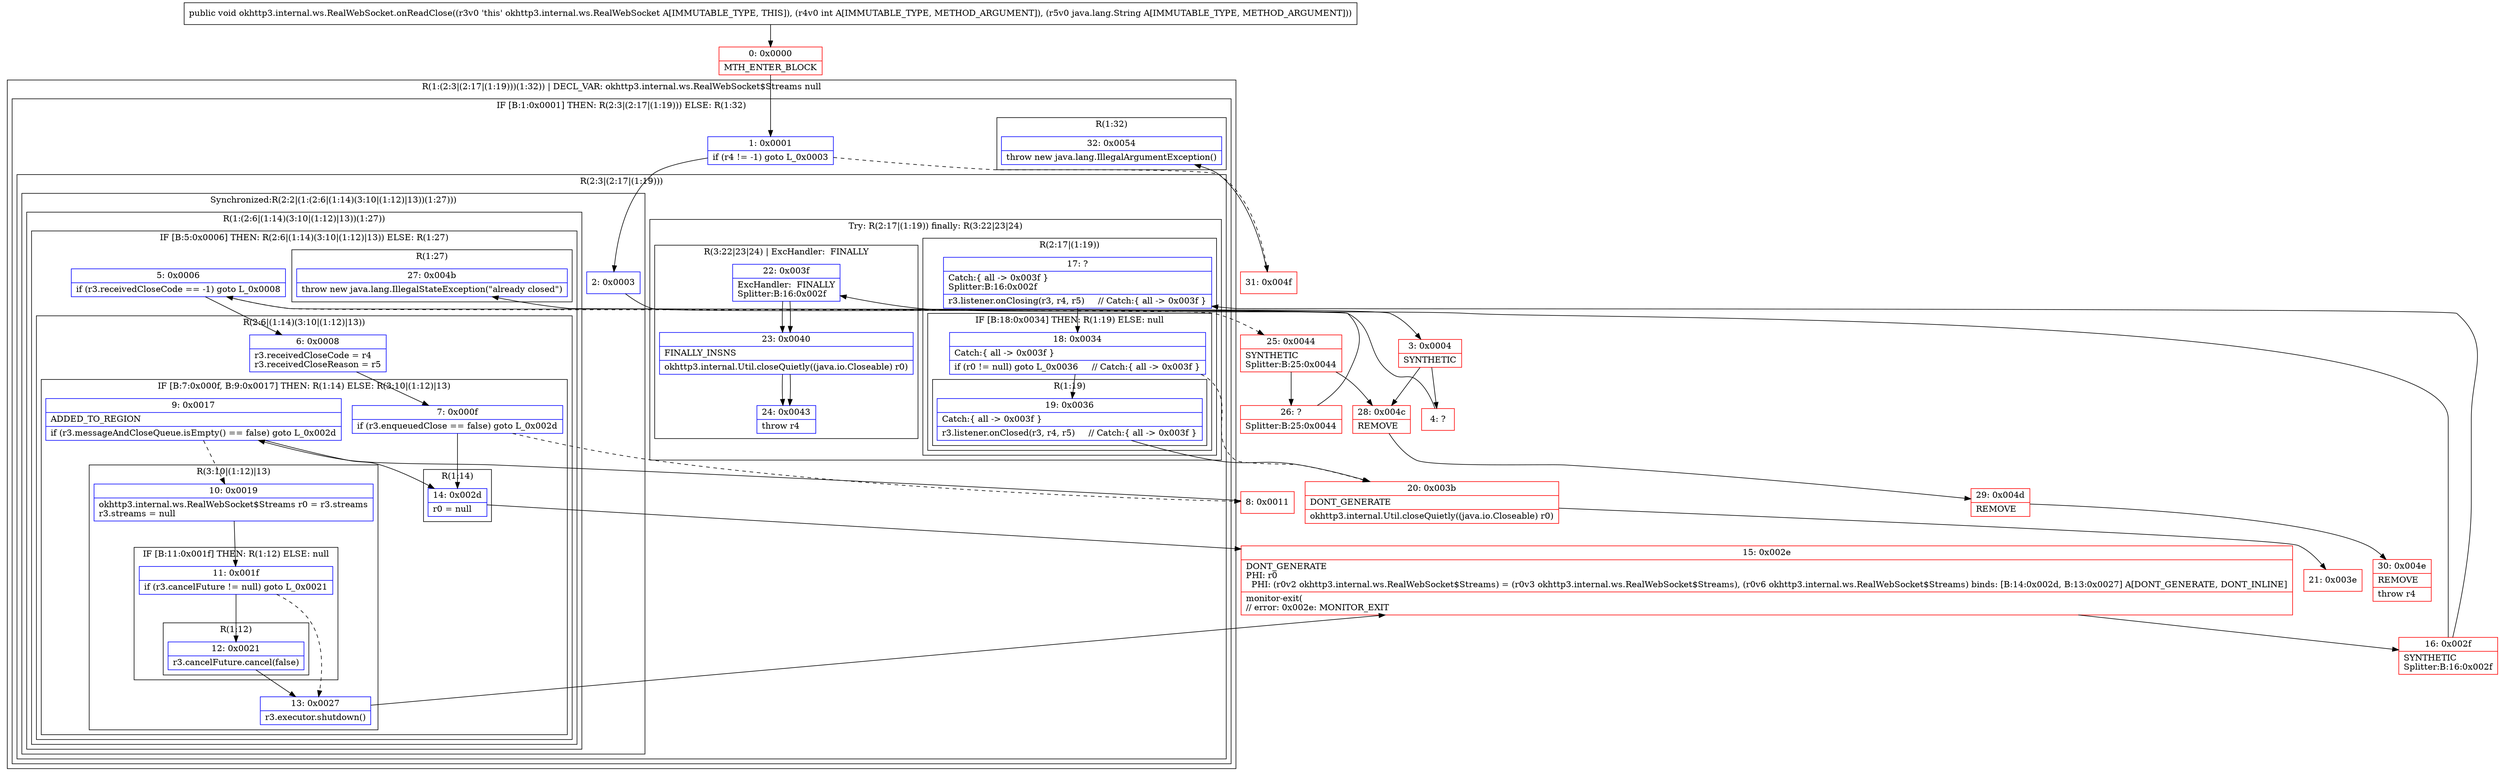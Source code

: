 digraph "CFG forokhttp3.internal.ws.RealWebSocket.onReadClose(ILjava\/lang\/String;)V" {
subgraph cluster_Region_723195513 {
label = "R(1:(2:3|(2:17|(1:19)))(1:32)) | DECL_VAR: okhttp3.internal.ws.RealWebSocket$Streams null\l";
node [shape=record,color=blue];
subgraph cluster_IfRegion_720560351 {
label = "IF [B:1:0x0001] THEN: R(2:3|(2:17|(1:19))) ELSE: R(1:32)";
node [shape=record,color=blue];
Node_1 [shape=record,label="{1\:\ 0x0001|if (r4 != \-1) goto L_0x0003\l}"];
subgraph cluster_Region_164370460 {
label = "R(2:3|(2:17|(1:19)))";
node [shape=record,color=blue];
subgraph cluster_SynchronizedRegion_339181589 {
label = "Synchronized:R(2:2|(1:(2:6|(1:14)(3:10|(1:12)|13))(1:27)))";
node [shape=record,color=blue];
Node_2 [shape=record,label="{2\:\ 0x0003}"];
subgraph cluster_Region_1743582260 {
label = "R(1:(2:6|(1:14)(3:10|(1:12)|13))(1:27))";
node [shape=record,color=blue];
subgraph cluster_IfRegion_1512379406 {
label = "IF [B:5:0x0006] THEN: R(2:6|(1:14)(3:10|(1:12)|13)) ELSE: R(1:27)";
node [shape=record,color=blue];
Node_5 [shape=record,label="{5\:\ 0x0006|if (r3.receivedCloseCode == \-1) goto L_0x0008\l}"];
subgraph cluster_Region_859892654 {
label = "R(2:6|(1:14)(3:10|(1:12)|13))";
node [shape=record,color=blue];
Node_6 [shape=record,label="{6\:\ 0x0008|r3.receivedCloseCode = r4\lr3.receivedCloseReason = r5\l}"];
subgraph cluster_IfRegion_467661563 {
label = "IF [B:7:0x000f, B:9:0x0017] THEN: R(1:14) ELSE: R(3:10|(1:12)|13)";
node [shape=record,color=blue];
Node_7 [shape=record,label="{7\:\ 0x000f|if (r3.enqueuedClose == false) goto L_0x002d\l}"];
Node_9 [shape=record,label="{9\:\ 0x0017|ADDED_TO_REGION\l|if (r3.messageAndCloseQueue.isEmpty() == false) goto L_0x002d\l}"];
subgraph cluster_Region_208887420 {
label = "R(1:14)";
node [shape=record,color=blue];
Node_14 [shape=record,label="{14\:\ 0x002d|r0 = null\l}"];
}
subgraph cluster_Region_1488543249 {
label = "R(3:10|(1:12)|13)";
node [shape=record,color=blue];
Node_10 [shape=record,label="{10\:\ 0x0019|okhttp3.internal.ws.RealWebSocket$Streams r0 = r3.streams\lr3.streams = null\l}"];
subgraph cluster_IfRegion_462616800 {
label = "IF [B:11:0x001f] THEN: R(1:12) ELSE: null";
node [shape=record,color=blue];
Node_11 [shape=record,label="{11\:\ 0x001f|if (r3.cancelFuture != null) goto L_0x0021\l}"];
subgraph cluster_Region_1768229624 {
label = "R(1:12)";
node [shape=record,color=blue];
Node_12 [shape=record,label="{12\:\ 0x0021|r3.cancelFuture.cancel(false)\l}"];
}
}
Node_13 [shape=record,label="{13\:\ 0x0027|r3.executor.shutdown()\l}"];
}
}
}
subgraph cluster_Region_1565299169 {
label = "R(1:27)";
node [shape=record,color=blue];
Node_27 [shape=record,label="{27\:\ 0x004b|throw new java.lang.IllegalStateException(\"already closed\")\l}"];
}
}
}
}
subgraph cluster_TryCatchRegion_962652313 {
label = "Try: R(2:17|(1:19)) finally: R(3:22|23|24)";
node [shape=record,color=blue];
subgraph cluster_Region_892949165 {
label = "R(2:17|(1:19))";
node [shape=record,color=blue];
Node_17 [shape=record,label="{17\:\ ?|Catch:\{ all \-\> 0x003f \}\lSplitter:B:16:0x002f\l|r3.listener.onClosing(r3, r4, r5)     \/\/ Catch:\{ all \-\> 0x003f \}\l}"];
subgraph cluster_IfRegion_1959443512 {
label = "IF [B:18:0x0034] THEN: R(1:19) ELSE: null";
node [shape=record,color=blue];
Node_18 [shape=record,label="{18\:\ 0x0034|Catch:\{ all \-\> 0x003f \}\l|if (r0 != null) goto L_0x0036     \/\/ Catch:\{ all \-\> 0x003f \}\l}"];
subgraph cluster_Region_1303439577 {
label = "R(1:19)";
node [shape=record,color=blue];
Node_19 [shape=record,label="{19\:\ 0x0036|Catch:\{ all \-\> 0x003f \}\l|r3.listener.onClosed(r3, r4, r5)     \/\/ Catch:\{ all \-\> 0x003f \}\l}"];
}
}
}
subgraph cluster_Region_1932195286 {
label = "R(3:22|23|24) | ExcHandler:  FINALLY\l";
node [shape=record,color=blue];
Node_22 [shape=record,label="{22\:\ 0x003f|ExcHandler:  FINALLY\lSplitter:B:16:0x002f\l}"];
Node_23 [shape=record,label="{23\:\ 0x0040|FINALLY_INSNS\l|okhttp3.internal.Util.closeQuietly((java.io.Closeable) r0)\l}"];
Node_24 [shape=record,label="{24\:\ 0x0043|throw r4\l}"];
}
}
}
subgraph cluster_Region_217672996 {
label = "R(1:32)";
node [shape=record,color=blue];
Node_32 [shape=record,label="{32\:\ 0x0054|throw new java.lang.IllegalArgumentException()\l}"];
}
}
}
subgraph cluster_Region_1932195286 {
label = "R(3:22|23|24) | ExcHandler:  FINALLY\l";
node [shape=record,color=blue];
Node_22 [shape=record,label="{22\:\ 0x003f|ExcHandler:  FINALLY\lSplitter:B:16:0x002f\l}"];
Node_23 [shape=record,label="{23\:\ 0x0040|FINALLY_INSNS\l|okhttp3.internal.Util.closeQuietly((java.io.Closeable) r0)\l}"];
Node_24 [shape=record,label="{24\:\ 0x0043|throw r4\l}"];
}
Node_0 [shape=record,color=red,label="{0\:\ 0x0000|MTH_ENTER_BLOCK\l}"];
Node_3 [shape=record,color=red,label="{3\:\ 0x0004|SYNTHETIC\l}"];
Node_4 [shape=record,color=red,label="{4\:\ ?}"];
Node_8 [shape=record,color=red,label="{8\:\ 0x0011}"];
Node_15 [shape=record,color=red,label="{15\:\ 0x002e|DONT_GENERATE\lPHI: r0 \l  PHI: (r0v2 okhttp3.internal.ws.RealWebSocket$Streams) = (r0v3 okhttp3.internal.ws.RealWebSocket$Streams), (r0v6 okhttp3.internal.ws.RealWebSocket$Streams) binds: [B:14:0x002d, B:13:0x0027] A[DONT_GENERATE, DONT_INLINE]\l|monitor\-exit(\l\/\/ error: 0x002e: MONITOR_EXIT  \l}"];
Node_16 [shape=record,color=red,label="{16\:\ 0x002f|SYNTHETIC\lSplitter:B:16:0x002f\l}"];
Node_20 [shape=record,color=red,label="{20\:\ 0x003b|DONT_GENERATE\l|okhttp3.internal.Util.closeQuietly((java.io.Closeable) r0)\l}"];
Node_21 [shape=record,color=red,label="{21\:\ 0x003e}"];
Node_25 [shape=record,color=red,label="{25\:\ 0x0044|SYNTHETIC\lSplitter:B:25:0x0044\l}"];
Node_26 [shape=record,color=red,label="{26\:\ ?|Splitter:B:25:0x0044\l}"];
Node_28 [shape=record,color=red,label="{28\:\ 0x004c|REMOVE\l}"];
Node_29 [shape=record,color=red,label="{29\:\ 0x004d|REMOVE\l}"];
Node_30 [shape=record,color=red,label="{30\:\ 0x004e|REMOVE\l|throw r4\l}"];
Node_31 [shape=record,color=red,label="{31\:\ 0x004f}"];
MethodNode[shape=record,label="{public void okhttp3.internal.ws.RealWebSocket.onReadClose((r3v0 'this' okhttp3.internal.ws.RealWebSocket A[IMMUTABLE_TYPE, THIS]), (r4v0 int A[IMMUTABLE_TYPE, METHOD_ARGUMENT]), (r5v0 java.lang.String A[IMMUTABLE_TYPE, METHOD_ARGUMENT])) }"];
MethodNode -> Node_0;
Node_1 -> Node_2;
Node_1 -> Node_31[style=dashed];
Node_2 -> Node_3;
Node_5 -> Node_6;
Node_5 -> Node_25[style=dashed];
Node_6 -> Node_7;
Node_7 -> Node_8[style=dashed];
Node_7 -> Node_14;
Node_9 -> Node_10[style=dashed];
Node_9 -> Node_14;
Node_14 -> Node_15;
Node_10 -> Node_11;
Node_11 -> Node_12;
Node_11 -> Node_13[style=dashed];
Node_12 -> Node_13;
Node_13 -> Node_15;
Node_17 -> Node_18;
Node_18 -> Node_19;
Node_18 -> Node_20[style=dashed];
Node_19 -> Node_20;
Node_22 -> Node_23;
Node_23 -> Node_24;
Node_22 -> Node_23;
Node_23 -> Node_24;
Node_0 -> Node_1;
Node_3 -> Node_4;
Node_3 -> Node_28;
Node_4 -> Node_5;
Node_8 -> Node_9;
Node_15 -> Node_16;
Node_16 -> Node_17;
Node_16 -> Node_22;
Node_20 -> Node_21;
Node_25 -> Node_26;
Node_25 -> Node_28;
Node_26 -> Node_27;
Node_28 -> Node_29;
Node_29 -> Node_30;
Node_31 -> Node_32;
}


